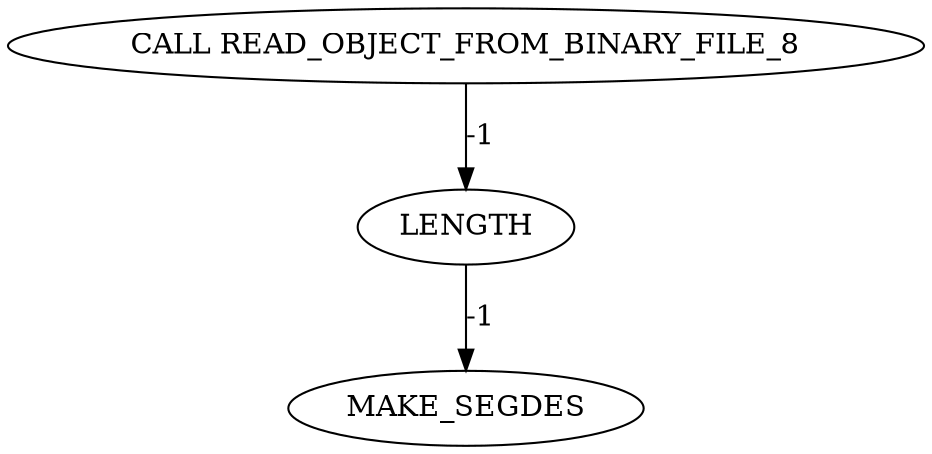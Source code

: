 digraph {
	ep_A_INST_5911 [label=MAKE_SEGDES cost=43]
	ep_A_INST_131 [label="CALL READ_OBJECT_FROM_BINARY_FILE_8" cost=0]
	ep_A_INST_5910 [label=LENGTH cost=0]
	ep_A_INST_131 -> ep_A_INST_5910 [label=-1 cost=-1]
	ep_A_INST_5910 -> ep_A_INST_5911 [label=-1 cost=-1]
}
